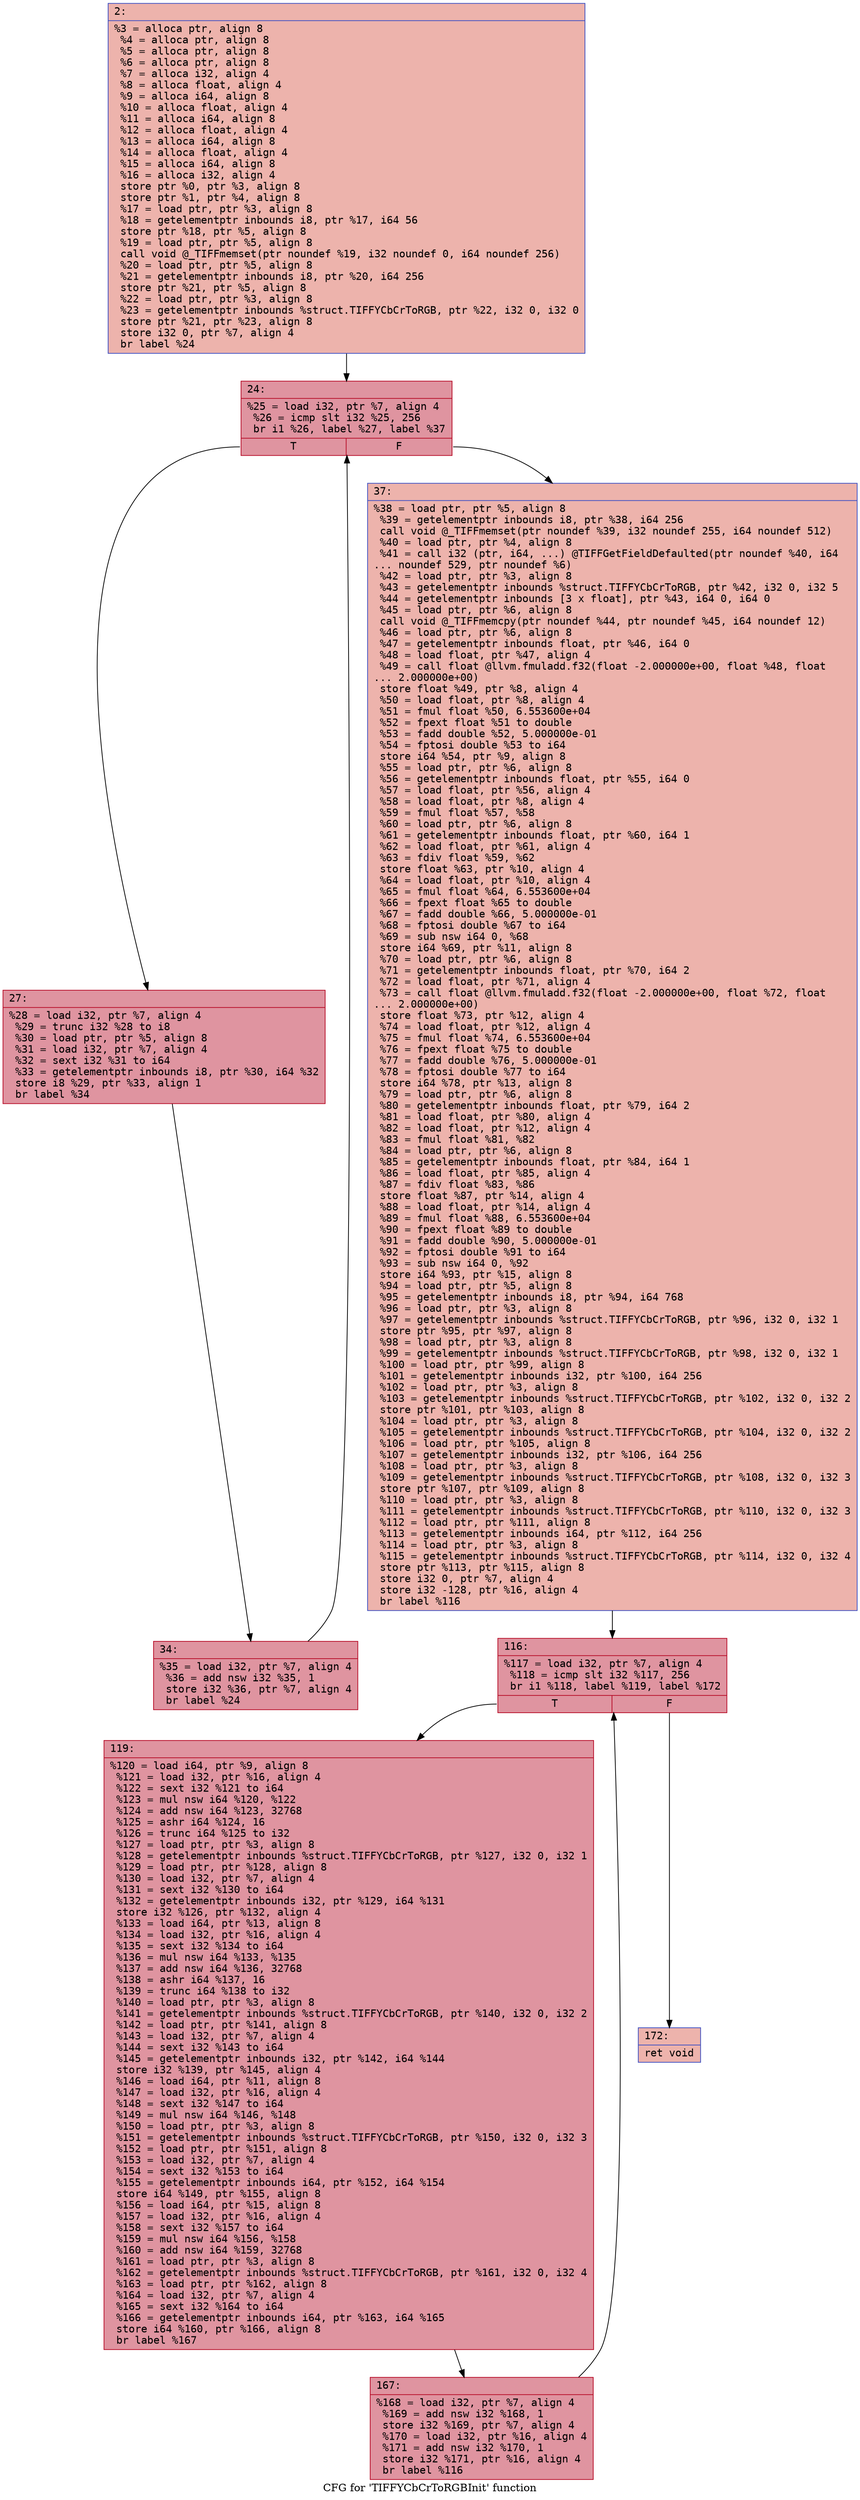 digraph "CFG for 'TIFFYCbCrToRGBInit' function" {
	label="CFG for 'TIFFYCbCrToRGBInit' function";

	Node0x600002a25e00 [shape=record,color="#3d50c3ff", style=filled, fillcolor="#d6524470" fontname="Courier",label="{2:\l|  %3 = alloca ptr, align 8\l  %4 = alloca ptr, align 8\l  %5 = alloca ptr, align 8\l  %6 = alloca ptr, align 8\l  %7 = alloca i32, align 4\l  %8 = alloca float, align 4\l  %9 = alloca i64, align 8\l  %10 = alloca float, align 4\l  %11 = alloca i64, align 8\l  %12 = alloca float, align 4\l  %13 = alloca i64, align 8\l  %14 = alloca float, align 4\l  %15 = alloca i64, align 8\l  %16 = alloca i32, align 4\l  store ptr %0, ptr %3, align 8\l  store ptr %1, ptr %4, align 8\l  %17 = load ptr, ptr %3, align 8\l  %18 = getelementptr inbounds i8, ptr %17, i64 56\l  store ptr %18, ptr %5, align 8\l  %19 = load ptr, ptr %5, align 8\l  call void @_TIFFmemset(ptr noundef %19, i32 noundef 0, i64 noundef 256)\l  %20 = load ptr, ptr %5, align 8\l  %21 = getelementptr inbounds i8, ptr %20, i64 256\l  store ptr %21, ptr %5, align 8\l  %22 = load ptr, ptr %3, align 8\l  %23 = getelementptr inbounds %struct.TIFFYCbCrToRGB, ptr %22, i32 0, i32 0\l  store ptr %21, ptr %23, align 8\l  store i32 0, ptr %7, align 4\l  br label %24\l}"];
	Node0x600002a25e00 -> Node0x600002a25e50[tooltip="2 -> 24\nProbability 100.00%" ];
	Node0x600002a25e50 [shape=record,color="#b70d28ff", style=filled, fillcolor="#b70d2870" fontname="Courier",label="{24:\l|  %25 = load i32, ptr %7, align 4\l  %26 = icmp slt i32 %25, 256\l  br i1 %26, label %27, label %37\l|{<s0>T|<s1>F}}"];
	Node0x600002a25e50:s0 -> Node0x600002a25ea0[tooltip="24 -> 27\nProbability 96.88%" ];
	Node0x600002a25e50:s1 -> Node0x600002a25f40[tooltip="24 -> 37\nProbability 3.12%" ];
	Node0x600002a25ea0 [shape=record,color="#b70d28ff", style=filled, fillcolor="#b70d2870" fontname="Courier",label="{27:\l|  %28 = load i32, ptr %7, align 4\l  %29 = trunc i32 %28 to i8\l  %30 = load ptr, ptr %5, align 8\l  %31 = load i32, ptr %7, align 4\l  %32 = sext i32 %31 to i64\l  %33 = getelementptr inbounds i8, ptr %30, i64 %32\l  store i8 %29, ptr %33, align 1\l  br label %34\l}"];
	Node0x600002a25ea0 -> Node0x600002a25ef0[tooltip="27 -> 34\nProbability 100.00%" ];
	Node0x600002a25ef0 [shape=record,color="#b70d28ff", style=filled, fillcolor="#b70d2870" fontname="Courier",label="{34:\l|  %35 = load i32, ptr %7, align 4\l  %36 = add nsw i32 %35, 1\l  store i32 %36, ptr %7, align 4\l  br label %24\l}"];
	Node0x600002a25ef0 -> Node0x600002a25e50[tooltip="34 -> 24\nProbability 100.00%" ];
	Node0x600002a25f40 [shape=record,color="#3d50c3ff", style=filled, fillcolor="#d6524470" fontname="Courier",label="{37:\l|  %38 = load ptr, ptr %5, align 8\l  %39 = getelementptr inbounds i8, ptr %38, i64 256\l  call void @_TIFFmemset(ptr noundef %39, i32 noundef 255, i64 noundef 512)\l  %40 = load ptr, ptr %4, align 8\l  %41 = call i32 (ptr, i64, ...) @TIFFGetFieldDefaulted(ptr noundef %40, i64\l... noundef 529, ptr noundef %6)\l  %42 = load ptr, ptr %3, align 8\l  %43 = getelementptr inbounds %struct.TIFFYCbCrToRGB, ptr %42, i32 0, i32 5\l  %44 = getelementptr inbounds [3 x float], ptr %43, i64 0, i64 0\l  %45 = load ptr, ptr %6, align 8\l  call void @_TIFFmemcpy(ptr noundef %44, ptr noundef %45, i64 noundef 12)\l  %46 = load ptr, ptr %6, align 8\l  %47 = getelementptr inbounds float, ptr %46, i64 0\l  %48 = load float, ptr %47, align 4\l  %49 = call float @llvm.fmuladd.f32(float -2.000000e+00, float %48, float\l... 2.000000e+00)\l  store float %49, ptr %8, align 4\l  %50 = load float, ptr %8, align 4\l  %51 = fmul float %50, 6.553600e+04\l  %52 = fpext float %51 to double\l  %53 = fadd double %52, 5.000000e-01\l  %54 = fptosi double %53 to i64\l  store i64 %54, ptr %9, align 8\l  %55 = load ptr, ptr %6, align 8\l  %56 = getelementptr inbounds float, ptr %55, i64 0\l  %57 = load float, ptr %56, align 4\l  %58 = load float, ptr %8, align 4\l  %59 = fmul float %57, %58\l  %60 = load ptr, ptr %6, align 8\l  %61 = getelementptr inbounds float, ptr %60, i64 1\l  %62 = load float, ptr %61, align 4\l  %63 = fdiv float %59, %62\l  store float %63, ptr %10, align 4\l  %64 = load float, ptr %10, align 4\l  %65 = fmul float %64, 6.553600e+04\l  %66 = fpext float %65 to double\l  %67 = fadd double %66, 5.000000e-01\l  %68 = fptosi double %67 to i64\l  %69 = sub nsw i64 0, %68\l  store i64 %69, ptr %11, align 8\l  %70 = load ptr, ptr %6, align 8\l  %71 = getelementptr inbounds float, ptr %70, i64 2\l  %72 = load float, ptr %71, align 4\l  %73 = call float @llvm.fmuladd.f32(float -2.000000e+00, float %72, float\l... 2.000000e+00)\l  store float %73, ptr %12, align 4\l  %74 = load float, ptr %12, align 4\l  %75 = fmul float %74, 6.553600e+04\l  %76 = fpext float %75 to double\l  %77 = fadd double %76, 5.000000e-01\l  %78 = fptosi double %77 to i64\l  store i64 %78, ptr %13, align 8\l  %79 = load ptr, ptr %6, align 8\l  %80 = getelementptr inbounds float, ptr %79, i64 2\l  %81 = load float, ptr %80, align 4\l  %82 = load float, ptr %12, align 4\l  %83 = fmul float %81, %82\l  %84 = load ptr, ptr %6, align 8\l  %85 = getelementptr inbounds float, ptr %84, i64 1\l  %86 = load float, ptr %85, align 4\l  %87 = fdiv float %83, %86\l  store float %87, ptr %14, align 4\l  %88 = load float, ptr %14, align 4\l  %89 = fmul float %88, 6.553600e+04\l  %90 = fpext float %89 to double\l  %91 = fadd double %90, 5.000000e-01\l  %92 = fptosi double %91 to i64\l  %93 = sub nsw i64 0, %92\l  store i64 %93, ptr %15, align 8\l  %94 = load ptr, ptr %5, align 8\l  %95 = getelementptr inbounds i8, ptr %94, i64 768\l  %96 = load ptr, ptr %3, align 8\l  %97 = getelementptr inbounds %struct.TIFFYCbCrToRGB, ptr %96, i32 0, i32 1\l  store ptr %95, ptr %97, align 8\l  %98 = load ptr, ptr %3, align 8\l  %99 = getelementptr inbounds %struct.TIFFYCbCrToRGB, ptr %98, i32 0, i32 1\l  %100 = load ptr, ptr %99, align 8\l  %101 = getelementptr inbounds i32, ptr %100, i64 256\l  %102 = load ptr, ptr %3, align 8\l  %103 = getelementptr inbounds %struct.TIFFYCbCrToRGB, ptr %102, i32 0, i32 2\l  store ptr %101, ptr %103, align 8\l  %104 = load ptr, ptr %3, align 8\l  %105 = getelementptr inbounds %struct.TIFFYCbCrToRGB, ptr %104, i32 0, i32 2\l  %106 = load ptr, ptr %105, align 8\l  %107 = getelementptr inbounds i32, ptr %106, i64 256\l  %108 = load ptr, ptr %3, align 8\l  %109 = getelementptr inbounds %struct.TIFFYCbCrToRGB, ptr %108, i32 0, i32 3\l  store ptr %107, ptr %109, align 8\l  %110 = load ptr, ptr %3, align 8\l  %111 = getelementptr inbounds %struct.TIFFYCbCrToRGB, ptr %110, i32 0, i32 3\l  %112 = load ptr, ptr %111, align 8\l  %113 = getelementptr inbounds i64, ptr %112, i64 256\l  %114 = load ptr, ptr %3, align 8\l  %115 = getelementptr inbounds %struct.TIFFYCbCrToRGB, ptr %114, i32 0, i32 4\l  store ptr %113, ptr %115, align 8\l  store i32 0, ptr %7, align 4\l  store i32 -128, ptr %16, align 4\l  br label %116\l}"];
	Node0x600002a25f40 -> Node0x600002a25f90[tooltip="37 -> 116\nProbability 100.00%" ];
	Node0x600002a25f90 [shape=record,color="#b70d28ff", style=filled, fillcolor="#b70d2870" fontname="Courier",label="{116:\l|  %117 = load i32, ptr %7, align 4\l  %118 = icmp slt i32 %117, 256\l  br i1 %118, label %119, label %172\l|{<s0>T|<s1>F}}"];
	Node0x600002a25f90:s0 -> Node0x600002a25fe0[tooltip="116 -> 119\nProbability 96.88%" ];
	Node0x600002a25f90:s1 -> Node0x600002a26080[tooltip="116 -> 172\nProbability 3.12%" ];
	Node0x600002a25fe0 [shape=record,color="#b70d28ff", style=filled, fillcolor="#b70d2870" fontname="Courier",label="{119:\l|  %120 = load i64, ptr %9, align 8\l  %121 = load i32, ptr %16, align 4\l  %122 = sext i32 %121 to i64\l  %123 = mul nsw i64 %120, %122\l  %124 = add nsw i64 %123, 32768\l  %125 = ashr i64 %124, 16\l  %126 = trunc i64 %125 to i32\l  %127 = load ptr, ptr %3, align 8\l  %128 = getelementptr inbounds %struct.TIFFYCbCrToRGB, ptr %127, i32 0, i32 1\l  %129 = load ptr, ptr %128, align 8\l  %130 = load i32, ptr %7, align 4\l  %131 = sext i32 %130 to i64\l  %132 = getelementptr inbounds i32, ptr %129, i64 %131\l  store i32 %126, ptr %132, align 4\l  %133 = load i64, ptr %13, align 8\l  %134 = load i32, ptr %16, align 4\l  %135 = sext i32 %134 to i64\l  %136 = mul nsw i64 %133, %135\l  %137 = add nsw i64 %136, 32768\l  %138 = ashr i64 %137, 16\l  %139 = trunc i64 %138 to i32\l  %140 = load ptr, ptr %3, align 8\l  %141 = getelementptr inbounds %struct.TIFFYCbCrToRGB, ptr %140, i32 0, i32 2\l  %142 = load ptr, ptr %141, align 8\l  %143 = load i32, ptr %7, align 4\l  %144 = sext i32 %143 to i64\l  %145 = getelementptr inbounds i32, ptr %142, i64 %144\l  store i32 %139, ptr %145, align 4\l  %146 = load i64, ptr %11, align 8\l  %147 = load i32, ptr %16, align 4\l  %148 = sext i32 %147 to i64\l  %149 = mul nsw i64 %146, %148\l  %150 = load ptr, ptr %3, align 8\l  %151 = getelementptr inbounds %struct.TIFFYCbCrToRGB, ptr %150, i32 0, i32 3\l  %152 = load ptr, ptr %151, align 8\l  %153 = load i32, ptr %7, align 4\l  %154 = sext i32 %153 to i64\l  %155 = getelementptr inbounds i64, ptr %152, i64 %154\l  store i64 %149, ptr %155, align 8\l  %156 = load i64, ptr %15, align 8\l  %157 = load i32, ptr %16, align 4\l  %158 = sext i32 %157 to i64\l  %159 = mul nsw i64 %156, %158\l  %160 = add nsw i64 %159, 32768\l  %161 = load ptr, ptr %3, align 8\l  %162 = getelementptr inbounds %struct.TIFFYCbCrToRGB, ptr %161, i32 0, i32 4\l  %163 = load ptr, ptr %162, align 8\l  %164 = load i32, ptr %7, align 4\l  %165 = sext i32 %164 to i64\l  %166 = getelementptr inbounds i64, ptr %163, i64 %165\l  store i64 %160, ptr %166, align 8\l  br label %167\l}"];
	Node0x600002a25fe0 -> Node0x600002a26030[tooltip="119 -> 167\nProbability 100.00%" ];
	Node0x600002a26030 [shape=record,color="#b70d28ff", style=filled, fillcolor="#b70d2870" fontname="Courier",label="{167:\l|  %168 = load i32, ptr %7, align 4\l  %169 = add nsw i32 %168, 1\l  store i32 %169, ptr %7, align 4\l  %170 = load i32, ptr %16, align 4\l  %171 = add nsw i32 %170, 1\l  store i32 %171, ptr %16, align 4\l  br label %116\l}"];
	Node0x600002a26030 -> Node0x600002a25f90[tooltip="167 -> 116\nProbability 100.00%" ];
	Node0x600002a26080 [shape=record,color="#3d50c3ff", style=filled, fillcolor="#d6524470" fontname="Courier",label="{172:\l|  ret void\l}"];
}
